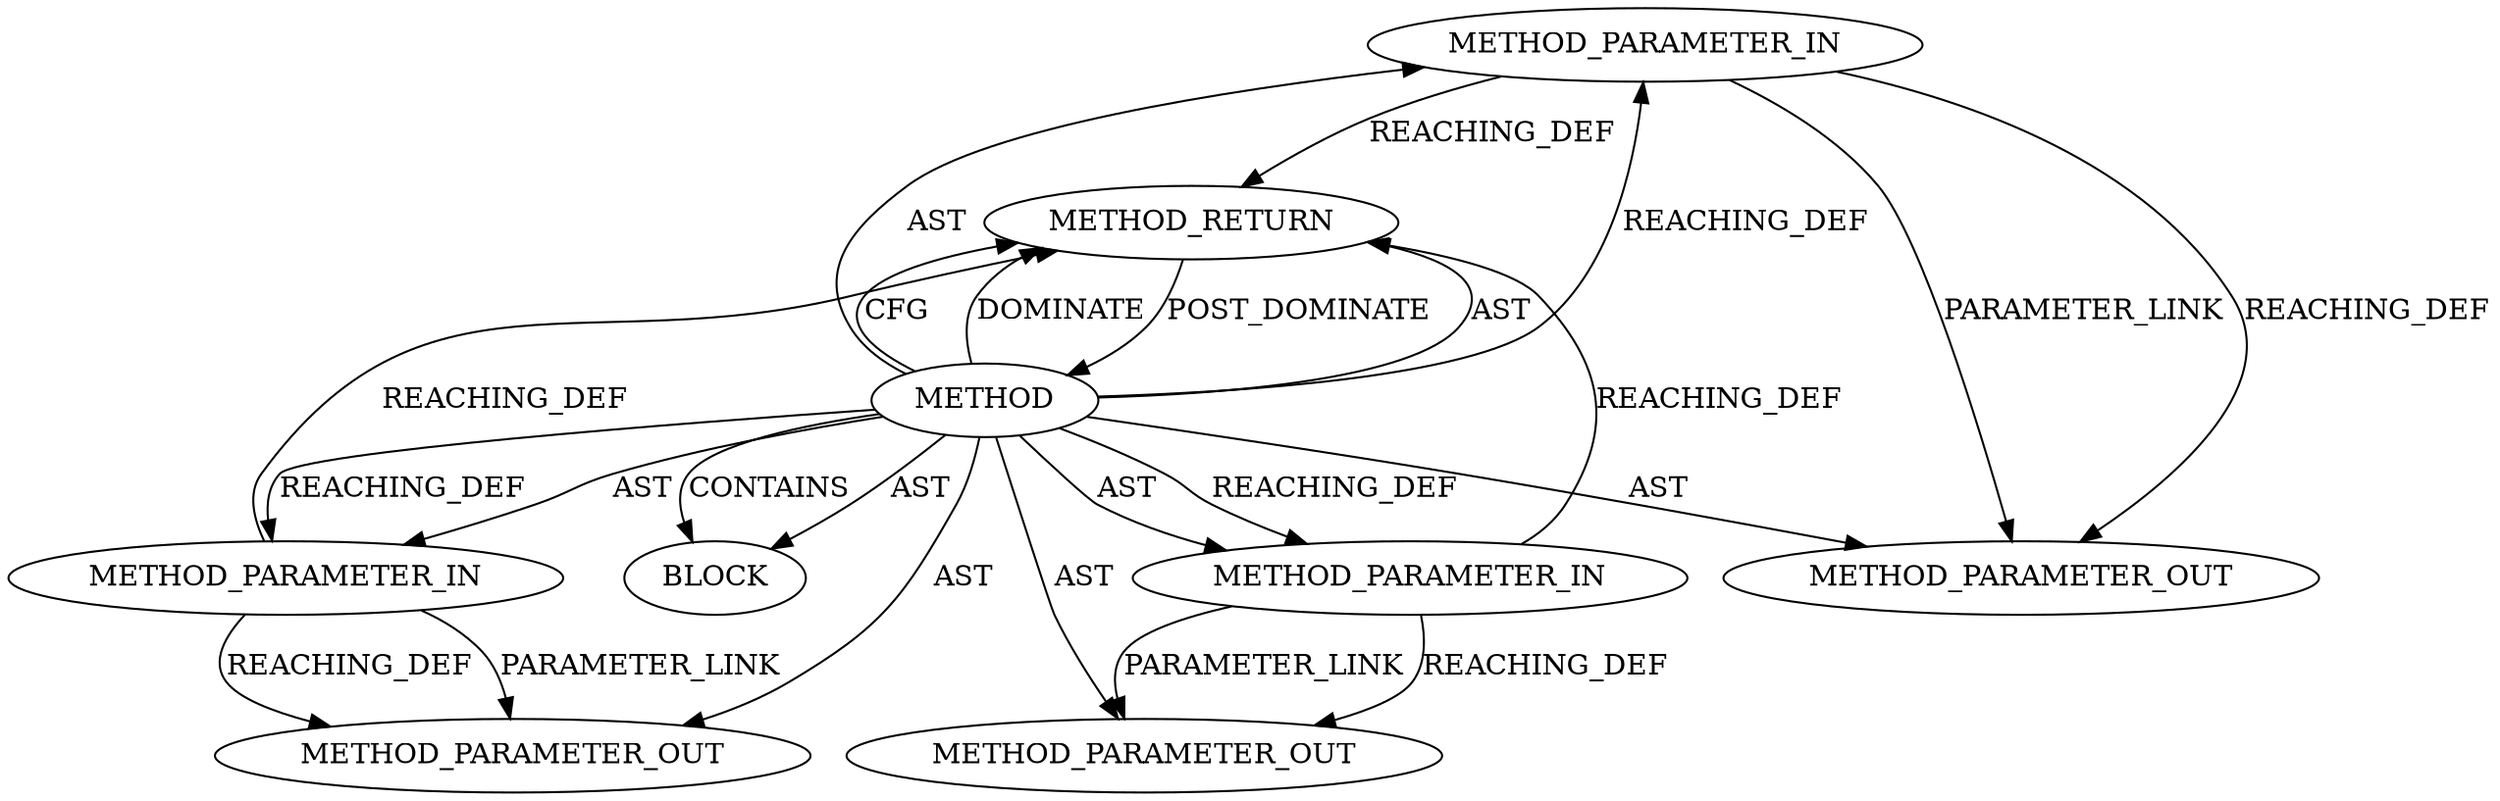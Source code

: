 digraph {
  26429 [label=METHOD_PARAMETER_IN ORDER=3 CODE="p3" IS_VARIADIC=false TYPE_FULL_NAME="ANY" EVALUATION_STRATEGY="BY_VALUE" INDEX=3 NAME="p3"]
  26431 [label=METHOD_RETURN ORDER=2 CODE="RET" TYPE_FULL_NAME="ANY" EVALUATION_STRATEGY="BY_VALUE"]
  26428 [label=METHOD_PARAMETER_IN ORDER=2 CODE="p2" IS_VARIADIC=false TYPE_FULL_NAME="ANY" EVALUATION_STRATEGY="BY_VALUE" INDEX=2 NAME="p2"]
  27569 [label=METHOD_PARAMETER_OUT ORDER=1 CODE="p1" IS_VARIADIC=false TYPE_FULL_NAME="ANY" EVALUATION_STRATEGY="BY_VALUE" INDEX=1 NAME="p1"]
  26427 [label=METHOD_PARAMETER_IN ORDER=1 CODE="p1" IS_VARIADIC=false TYPE_FULL_NAME="ANY" EVALUATION_STRATEGY="BY_VALUE" INDEX=1 NAME="p1"]
  26426 [label=METHOD AST_PARENT_TYPE="NAMESPACE_BLOCK" AST_PARENT_FULL_NAME="<global>" ORDER=0 CODE="<empty>" FULL_NAME="BN_GF2m_mod" IS_EXTERNAL=true FILENAME="<empty>" SIGNATURE="" NAME="BN_GF2m_mod"]
  27570 [label=METHOD_PARAMETER_OUT ORDER=2 CODE="p2" IS_VARIADIC=false TYPE_FULL_NAME="ANY" EVALUATION_STRATEGY="BY_VALUE" INDEX=2 NAME="p2"]
  27571 [label=METHOD_PARAMETER_OUT ORDER=3 CODE="p3" IS_VARIADIC=false TYPE_FULL_NAME="ANY" EVALUATION_STRATEGY="BY_VALUE" INDEX=3 NAME="p3"]
  26430 [label=BLOCK ORDER=1 ARGUMENT_INDEX=1 CODE="<empty>" TYPE_FULL_NAME="ANY"]
  26428 -> 27570 [label=REACHING_DEF VARIABLE="p2"]
  26426 -> 27571 [label=AST ]
  26426 -> 26428 [label=REACHING_DEF VARIABLE=""]
  26427 -> 27569 [label=PARAMETER_LINK ]
  26428 -> 27570 [label=PARAMETER_LINK ]
  26427 -> 26431 [label=REACHING_DEF VARIABLE="p1"]
  26427 -> 27569 [label=REACHING_DEF VARIABLE="p1"]
  26426 -> 26431 [label=AST ]
  26426 -> 26429 [label=AST ]
  26426 -> 26431 [label=CFG ]
  26426 -> 26431 [label=DOMINATE ]
  26426 -> 26428 [label=AST ]
  26426 -> 26427 [label=AST ]
  26429 -> 27571 [label=PARAMETER_LINK ]
  26429 -> 27571 [label=REACHING_DEF VARIABLE="p3"]
  26426 -> 27570 [label=AST ]
  26426 -> 26427 [label=REACHING_DEF VARIABLE=""]
  26426 -> 26430 [label=CONTAINS ]
  26426 -> 26429 [label=REACHING_DEF VARIABLE=""]
  26429 -> 26431 [label=REACHING_DEF VARIABLE="p3"]
  26426 -> 26430 [label=AST ]
  26426 -> 27569 [label=AST ]
  26431 -> 26426 [label=POST_DOMINATE ]
  26428 -> 26431 [label=REACHING_DEF VARIABLE="p2"]
}

